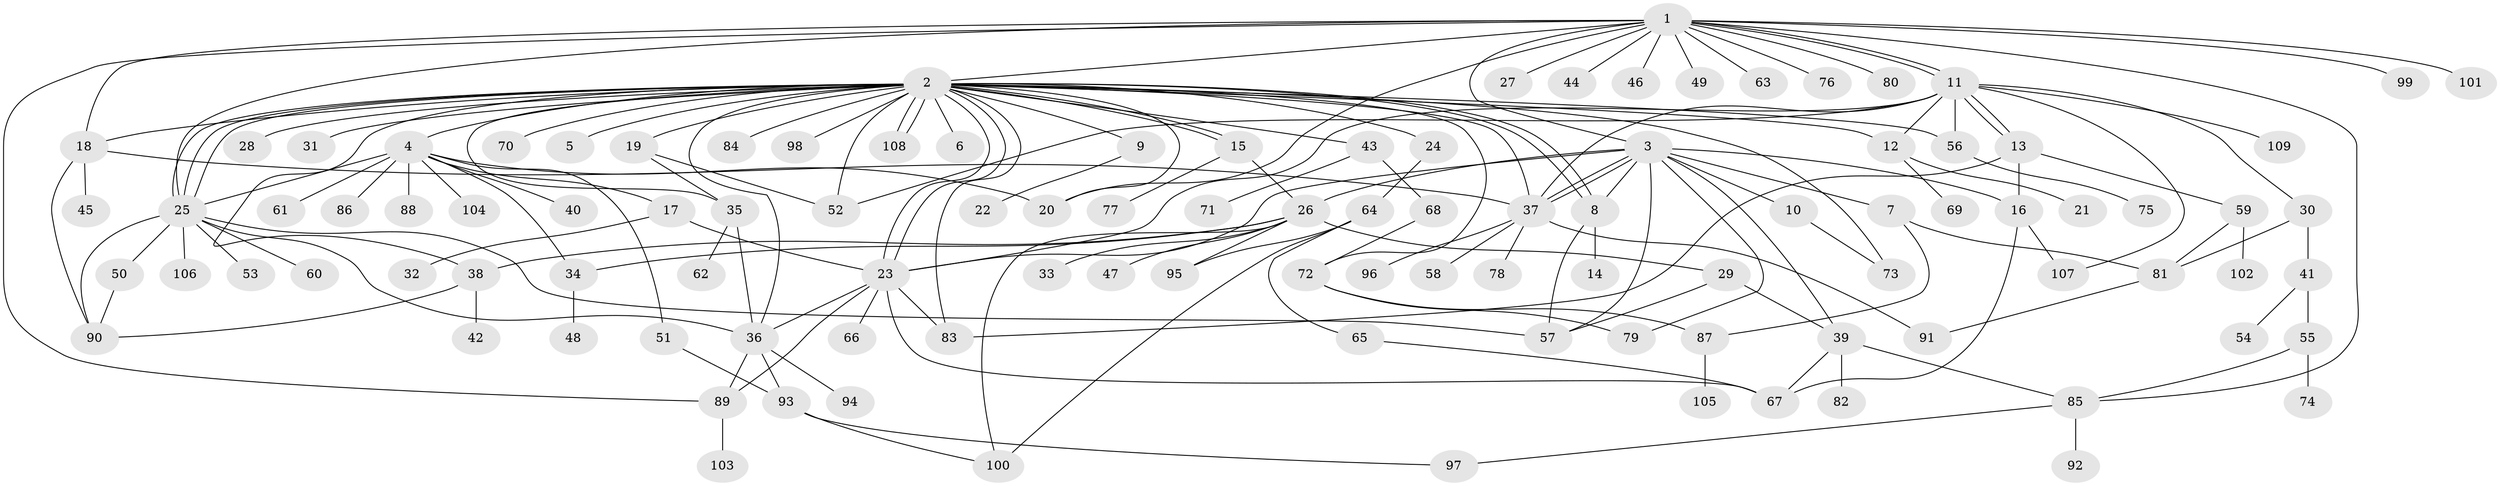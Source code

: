 // coarse degree distribution, {18: 0.011904761904761904, 31: 0.011904761904761904, 11: 0.011904761904761904, 12: 0.011904761904761904, 1: 0.4880952380952381, 5: 0.03571428571428571, 4: 0.10714285714285714, 2: 0.14285714285714285, 14: 0.011904761904761904, 3: 0.10714285714285714, 10: 0.023809523809523808, 13: 0.011904761904761904, 8: 0.011904761904761904, 6: 0.011904761904761904}
// Generated by graph-tools (version 1.1) at 2025/41/03/06/25 10:41:48]
// undirected, 109 vertices, 170 edges
graph export_dot {
graph [start="1"]
  node [color=gray90,style=filled];
  1;
  2;
  3;
  4;
  5;
  6;
  7;
  8;
  9;
  10;
  11;
  12;
  13;
  14;
  15;
  16;
  17;
  18;
  19;
  20;
  21;
  22;
  23;
  24;
  25;
  26;
  27;
  28;
  29;
  30;
  31;
  32;
  33;
  34;
  35;
  36;
  37;
  38;
  39;
  40;
  41;
  42;
  43;
  44;
  45;
  46;
  47;
  48;
  49;
  50;
  51;
  52;
  53;
  54;
  55;
  56;
  57;
  58;
  59;
  60;
  61;
  62;
  63;
  64;
  65;
  66;
  67;
  68;
  69;
  70;
  71;
  72;
  73;
  74;
  75;
  76;
  77;
  78;
  79;
  80;
  81;
  82;
  83;
  84;
  85;
  86;
  87;
  88;
  89;
  90;
  91;
  92;
  93;
  94;
  95;
  96;
  97;
  98;
  99;
  100;
  101;
  102;
  103;
  104;
  105;
  106;
  107;
  108;
  109;
  1 -- 2;
  1 -- 3;
  1 -- 11;
  1 -- 11;
  1 -- 18;
  1 -- 20;
  1 -- 25;
  1 -- 27;
  1 -- 44;
  1 -- 46;
  1 -- 49;
  1 -- 63;
  1 -- 76;
  1 -- 80;
  1 -- 85;
  1 -- 89;
  1 -- 99;
  1 -- 101;
  2 -- 4;
  2 -- 5;
  2 -- 6;
  2 -- 8;
  2 -- 8;
  2 -- 9;
  2 -- 12;
  2 -- 15;
  2 -- 15;
  2 -- 18;
  2 -- 19;
  2 -- 20;
  2 -- 23;
  2 -- 23;
  2 -- 24;
  2 -- 25;
  2 -- 25;
  2 -- 25;
  2 -- 28;
  2 -- 31;
  2 -- 35;
  2 -- 36;
  2 -- 37;
  2 -- 38;
  2 -- 43;
  2 -- 52;
  2 -- 56;
  2 -- 70;
  2 -- 72;
  2 -- 73;
  2 -- 83;
  2 -- 84;
  2 -- 98;
  2 -- 108;
  2 -- 108;
  3 -- 7;
  3 -- 8;
  3 -- 10;
  3 -- 16;
  3 -- 23;
  3 -- 26;
  3 -- 37;
  3 -- 37;
  3 -- 39;
  3 -- 57;
  3 -- 79;
  4 -- 17;
  4 -- 20;
  4 -- 25;
  4 -- 34;
  4 -- 40;
  4 -- 51;
  4 -- 61;
  4 -- 86;
  4 -- 88;
  4 -- 104;
  7 -- 81;
  7 -- 87;
  8 -- 14;
  8 -- 57;
  9 -- 22;
  10 -- 73;
  11 -- 12;
  11 -- 13;
  11 -- 13;
  11 -- 23;
  11 -- 30;
  11 -- 37;
  11 -- 52;
  11 -- 56;
  11 -- 107;
  11 -- 109;
  12 -- 21;
  12 -- 69;
  13 -- 16;
  13 -- 59;
  13 -- 83;
  15 -- 26;
  15 -- 77;
  16 -- 67;
  16 -- 107;
  17 -- 23;
  17 -- 32;
  18 -- 37;
  18 -- 45;
  18 -- 90;
  19 -- 35;
  19 -- 52;
  23 -- 36;
  23 -- 66;
  23 -- 67;
  23 -- 83;
  23 -- 89;
  24 -- 64;
  25 -- 36;
  25 -- 50;
  25 -- 53;
  25 -- 57;
  25 -- 60;
  25 -- 90;
  25 -- 106;
  26 -- 29;
  26 -- 33;
  26 -- 34;
  26 -- 38;
  26 -- 47;
  26 -- 95;
  26 -- 100;
  29 -- 39;
  29 -- 57;
  30 -- 41;
  30 -- 81;
  34 -- 48;
  35 -- 36;
  35 -- 62;
  36 -- 89;
  36 -- 93;
  36 -- 94;
  37 -- 58;
  37 -- 78;
  37 -- 91;
  37 -- 96;
  38 -- 42;
  38 -- 90;
  39 -- 67;
  39 -- 82;
  39 -- 85;
  41 -- 54;
  41 -- 55;
  43 -- 68;
  43 -- 71;
  50 -- 90;
  51 -- 93;
  55 -- 74;
  55 -- 85;
  56 -- 75;
  59 -- 81;
  59 -- 102;
  64 -- 65;
  64 -- 95;
  64 -- 100;
  65 -- 67;
  68 -- 72;
  72 -- 79;
  72 -- 87;
  81 -- 91;
  85 -- 92;
  85 -- 97;
  87 -- 105;
  89 -- 103;
  93 -- 97;
  93 -- 100;
}

